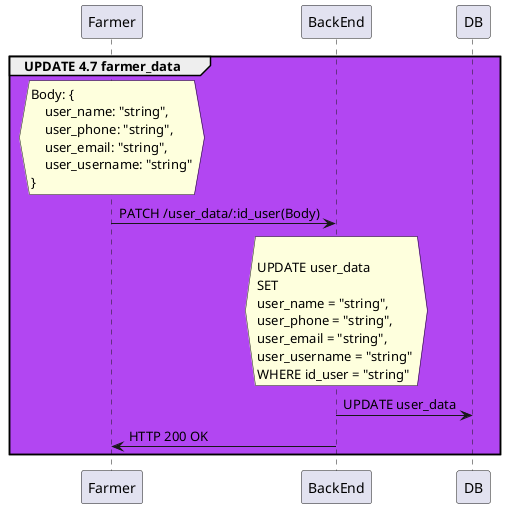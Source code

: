 @startuml

group #B246F2 UPDATE 4.7 farmer_data 

hnote over Farmer
    Body: {
        user_name: "string",
        user_phone: "string",
        user_email: "string",
        user_username: "string"
    }
end note 

Farmer -> BackEnd : PATCH /user_data/:id_user(Body)
hnote over BackEnd

    UPDATE user_data 
    SET 
    user_name = "string", 
    user_phone = "string", 
    user_email = "string", 
    user_username = "string" 
    WHERE id_user = "string"
end note

BackEnd -> DB : UPDATE user_data 
BackEnd -> Farmer : HTTP 200 OK



end group

@enduml